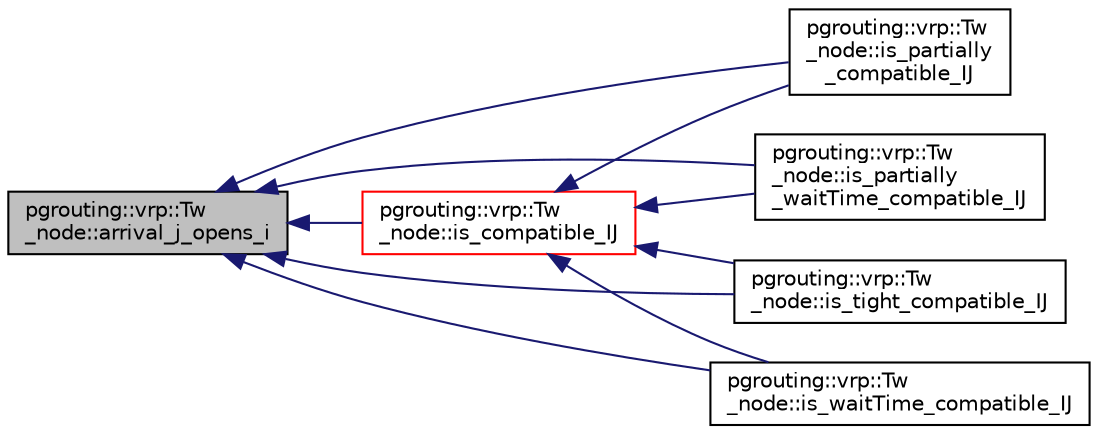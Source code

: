 digraph "pgrouting::vrp::Tw_node::arrival_j_opens_i"
{
  edge [fontname="Helvetica",fontsize="10",labelfontname="Helvetica",labelfontsize="10"];
  node [fontname="Helvetica",fontsize="10",shape=record];
  rankdir="LR";
  Node1 [label="pgrouting::vrp::Tw\l_node::arrival_j_opens_i",height=0.2,width=0.4,color="black", fillcolor="grey75", style="filled" fontcolor="black"];
  Node1 -> Node2 [dir="back",color="midnightblue",fontsize="10",style="solid",fontname="Helvetica"];
  Node2 [label="pgrouting::vrp::Tw\l_node::is_compatible_IJ",height=0.2,width=0.4,color="red", fillcolor="white", style="filled",URL="$classpgrouting_1_1vrp_1_1Tw__node.html#ab5e20b48da4b3dfc53b6aa945d7e92e7"];
  Node2 -> Node3 [dir="back",color="midnightblue",fontsize="10",style="solid",fontname="Helvetica"];
  Node3 [label="pgrouting::vrp::Tw\l_node::is_partially\l_compatible_IJ",height=0.2,width=0.4,color="black", fillcolor="white", style="filled",URL="$classpgrouting_1_1vrp_1_1Tw__node.html#a3203e380901c818a47a62a6df113892a"];
  Node2 -> Node4 [dir="back",color="midnightblue",fontsize="10",style="solid",fontname="Helvetica"];
  Node4 [label="pgrouting::vrp::Tw\l_node::is_partially\l_waitTime_compatible_IJ",height=0.2,width=0.4,color="black", fillcolor="white", style="filled",URL="$classpgrouting_1_1vrp_1_1Tw__node.html#a5f5fa98be2d17c9232813cf350f20e74"];
  Node2 -> Node5 [dir="back",color="midnightblue",fontsize="10",style="solid",fontname="Helvetica"];
  Node5 [label="pgrouting::vrp::Tw\l_node::is_tight_compatible_IJ",height=0.2,width=0.4,color="black", fillcolor="white", style="filled",URL="$classpgrouting_1_1vrp_1_1Tw__node.html#aea8358d87dde8ba8e719e7f96a99850a"];
  Node2 -> Node6 [dir="back",color="midnightblue",fontsize="10",style="solid",fontname="Helvetica"];
  Node6 [label="pgrouting::vrp::Tw\l_node::is_waitTime_compatible_IJ",height=0.2,width=0.4,color="black", fillcolor="white", style="filled",URL="$classpgrouting_1_1vrp_1_1Tw__node.html#aaf8d97b788b38d5294a611e8f8192980"];
  Node1 -> Node3 [dir="back",color="midnightblue",fontsize="10",style="solid",fontname="Helvetica"];
  Node1 -> Node4 [dir="back",color="midnightblue",fontsize="10",style="solid",fontname="Helvetica"];
  Node1 -> Node5 [dir="back",color="midnightblue",fontsize="10",style="solid",fontname="Helvetica"];
  Node1 -> Node6 [dir="back",color="midnightblue",fontsize="10",style="solid",fontname="Helvetica"];
}
